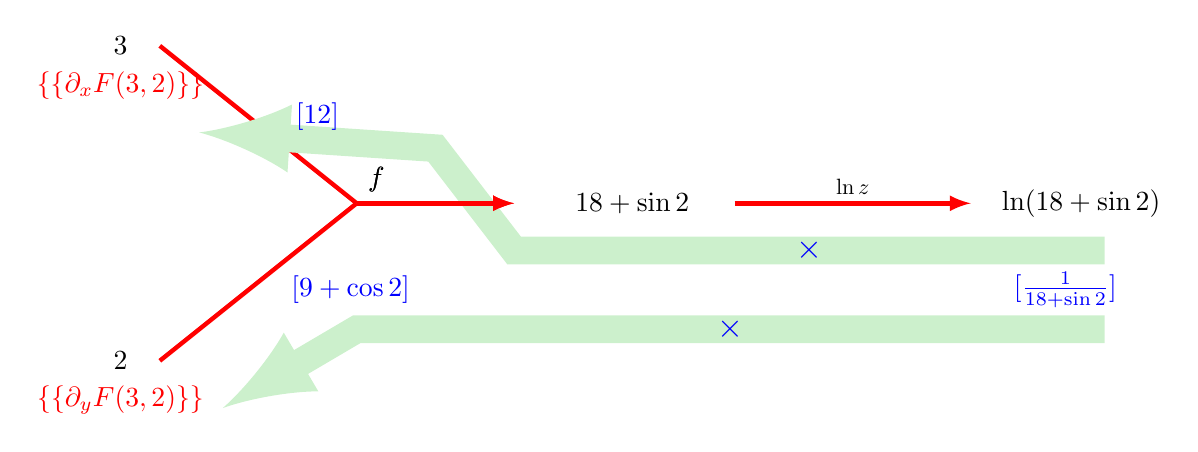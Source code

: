 \begin{tikzpicture}

\node at (0,2) {$3$};
\node at (0,-2) {$2$};

\node at (6.5,0) {$18+\sin 2$};
\node at (12.2,0) {$\ln(18+\sin2)$};
\node[blue] at (12,-1.1) {$[\frac{1}{18+\sin2}]$};
\draw[ultra thick,red]  (0.5,2) -- (3,0);
\draw[ultra thick,red] (0.5,-2) -- (3,0);
 \draw[->,>=latex,ultra thick,red] (3,0) -- ++(2,0) node[pos=0,above right,black,scale=1]{$f$} ;
\draw[->,>=latex,ultra thick,red] (7.8,0) -- ++(3,0) node[midway,above,black,scale=0.8]{$\ln z$};


\node[red] at (0,1.5) {$\{\{\partial_x F(3,2)\}\}$};
\node[red] at (0,-2.5) {$\{\{\partial_y F(3,2)\}\}$};


\draw[->,>=latex,ultra thick,green!70!black!20,line width=10pt] (12.5,-1.6) to node[midway,blue,scale=1.2]{$\times$} ++(-9.5,0) to ++(-1.7,-1) ;

\draw[->,>=latex,ultra thick,green!70!black!20,line width=10pt] (12.5,-0.6) to node[midway,blue,scale=1.2]{$\times$} ++(-7.5,0) to ++(-1,1.3) to ++(-3,0.2) ;

 \node[blue,left] at (2.9,1.1) {$[12]$};
 \node[blue,left] at (3.8,-1.1) {$[9+\cos 2]$};
 \draw[->,>=latex,ultra thick,red] (3,0) -- ++(2,0) node[pos=0,above right,black,scale=1]{$f$} ;

\end{tikzpicture}